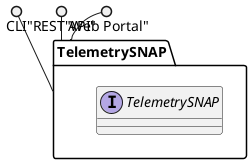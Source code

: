 @startuml

package "TelemetrySNAP" {
  interface "TelemetrySNAP" {
  }
}

CLI ()-- "TelemetrySNAP"
"REST API" ()-- "TelemetrySNAP"
"Web Portal" ()-- "TelemetrySNAP"


@enduml
